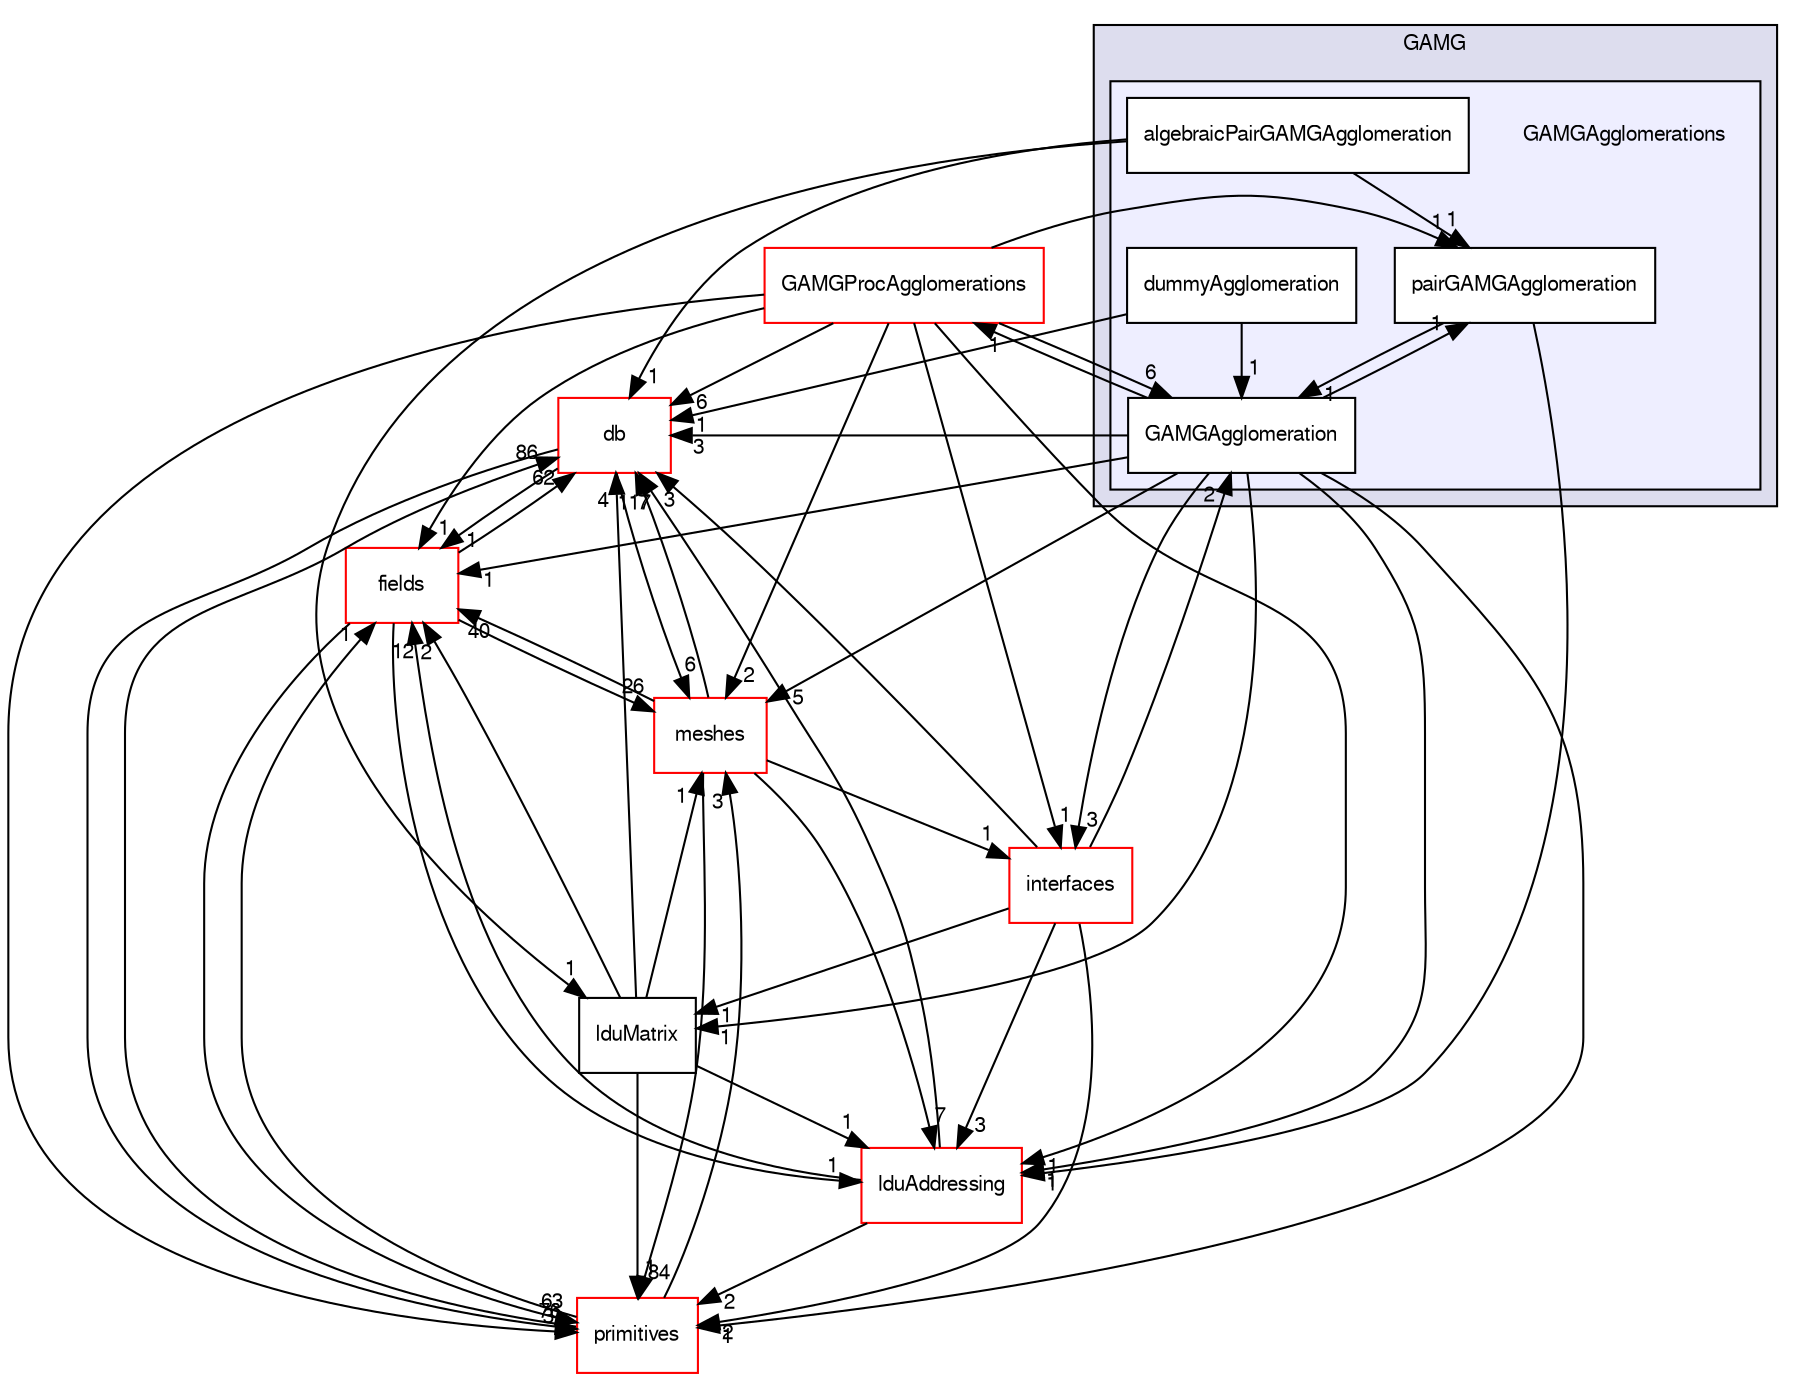 digraph "src/OpenFOAM/matrices/lduMatrix/solvers/GAMG/GAMGAgglomerations" {
  bgcolor=transparent;
  compound=true
  node [ fontsize="10", fontname="FreeSans"];
  edge [ labelfontsize="10", labelfontname="FreeSans"];
  subgraph clusterdir_fd9be80e4ce10132ec26d36b30f21b7d {
    graph [ bgcolor="#ddddee", pencolor="black", label="GAMG" fontname="FreeSans", fontsize="10", URL="dir_fd9be80e4ce10132ec26d36b30f21b7d.html"]
  subgraph clusterdir_a924fc5b9b02d4bfaf9b6fb6bcc671ab {
    graph [ bgcolor="#eeeeff", pencolor="black", label="" URL="dir_a924fc5b9b02d4bfaf9b6fb6bcc671ab.html"];
    dir_a924fc5b9b02d4bfaf9b6fb6bcc671ab [shape=plaintext label="GAMGAgglomerations"];
    dir_ce1fefca8d8766bf859c0f32ba3a3fb9 [shape=box label="algebraicPairGAMGAgglomeration" color="black" fillcolor="white" style="filled" URL="dir_ce1fefca8d8766bf859c0f32ba3a3fb9.html"];
    dir_b00d3d3a2d0bc95de7a9a4e141c8985f [shape=box label="dummyAgglomeration" color="black" fillcolor="white" style="filled" URL="dir_b00d3d3a2d0bc95de7a9a4e141c8985f.html"];
    dir_b5599fb2c4dec7f26687217d7b2b7eda [shape=box label="GAMGAgglomeration" color="black" fillcolor="white" style="filled" URL="dir_b5599fb2c4dec7f26687217d7b2b7eda.html"];
    dir_8b3998cc144f2a2919dd0749e30e9bc3 [shape=box label="pairGAMGAgglomeration" color="black" fillcolor="white" style="filled" URL="dir_8b3998cc144f2a2919dd0749e30e9bc3.html"];
  }
  }
  dir_962442b8f989d5529fab5e0f0e4ffb74 [shape=box label="fields" color="red" URL="dir_962442b8f989d5529fab5e0f0e4ffb74.html"];
  dir_aa2423979fb45fc41c393a5db370ab21 [shape=box label="meshes" color="red" URL="dir_aa2423979fb45fc41c393a5db370ab21.html"];
  dir_354e0e3f4a321ccc8878de612aa38840 [shape=box label="interfaces" color="red" URL="dir_354e0e3f4a321ccc8878de612aa38840.html"];
  dir_63c634f7a7cfd679ac26c67fb30fc32f [shape=box label="db" color="red" URL="dir_63c634f7a7cfd679ac26c67fb30fc32f.html"];
  dir_12547202c65033a69d4e18947f2fbe2a [shape=box label="lduAddressing" color="red" URL="dir_12547202c65033a69d4e18947f2fbe2a.html"];
  dir_e29b5ea92f1450a27f449a4b2bdeb476 [shape=box label="GAMGProcAgglomerations" color="red" URL="dir_e29b5ea92f1450a27f449a4b2bdeb476.html"];
  dir_3e50f45338116b169052b428016851aa [shape=box label="primitives" color="red" URL="dir_3e50f45338116b169052b428016851aa.html"];
  dir_1ce70feb2b06c30ebd4091245573b99e [shape=box label="lduMatrix" URL="dir_1ce70feb2b06c30ebd4091245573b99e.html"];
  dir_8b3998cc144f2a2919dd0749e30e9bc3->dir_b5599fb2c4dec7f26687217d7b2b7eda [headlabel="1", labeldistance=1.5 headhref="dir_002018_002017.html"];
  dir_8b3998cc144f2a2919dd0749e30e9bc3->dir_12547202c65033a69d4e18947f2fbe2a [headlabel="1", labeldistance=1.5 headhref="dir_002018_001975.html"];
  dir_962442b8f989d5529fab5e0f0e4ffb74->dir_aa2423979fb45fc41c393a5db370ab21 [headlabel="26", labeldistance=1.5 headhref="dir_001856_002059.html"];
  dir_962442b8f989d5529fab5e0f0e4ffb74->dir_63c634f7a7cfd679ac26c67fb30fc32f [headlabel="62", labeldistance=1.5 headhref="dir_001856_001787.html"];
  dir_962442b8f989d5529fab5e0f0e4ffb74->dir_12547202c65033a69d4e18947f2fbe2a [headlabel="1", labeldistance=1.5 headhref="dir_001856_001975.html"];
  dir_962442b8f989d5529fab5e0f0e4ffb74->dir_3e50f45338116b169052b428016851aa [headlabel="63", labeldistance=1.5 headhref="dir_001856_002157.html"];
  dir_b00d3d3a2d0bc95de7a9a4e141c8985f->dir_b5599fb2c4dec7f26687217d7b2b7eda [headlabel="1", labeldistance=1.5 headhref="dir_002016_002017.html"];
  dir_b00d3d3a2d0bc95de7a9a4e141c8985f->dir_63c634f7a7cfd679ac26c67fb30fc32f [headlabel="1", labeldistance=1.5 headhref="dir_002016_001787.html"];
  dir_ce1fefca8d8766bf859c0f32ba3a3fb9->dir_8b3998cc144f2a2919dd0749e30e9bc3 [headlabel="1", labeldistance=1.5 headhref="dir_002015_002018.html"];
  dir_ce1fefca8d8766bf859c0f32ba3a3fb9->dir_63c634f7a7cfd679ac26c67fb30fc32f [headlabel="1", labeldistance=1.5 headhref="dir_002015_001787.html"];
  dir_ce1fefca8d8766bf859c0f32ba3a3fb9->dir_1ce70feb2b06c30ebd4091245573b99e [headlabel="1", labeldistance=1.5 headhref="dir_002015_001985.html"];
  dir_aa2423979fb45fc41c393a5db370ab21->dir_962442b8f989d5529fab5e0f0e4ffb74 [headlabel="40", labeldistance=1.5 headhref="dir_002059_001856.html"];
  dir_aa2423979fb45fc41c393a5db370ab21->dir_354e0e3f4a321ccc8878de612aa38840 [headlabel="1", labeldistance=1.5 headhref="dir_002059_002031.html"];
  dir_aa2423979fb45fc41c393a5db370ab21->dir_63c634f7a7cfd679ac26c67fb30fc32f [headlabel="117", labeldistance=1.5 headhref="dir_002059_001787.html"];
  dir_aa2423979fb45fc41c393a5db370ab21->dir_12547202c65033a69d4e18947f2fbe2a [headlabel="7", labeldistance=1.5 headhref="dir_002059_001975.html"];
  dir_aa2423979fb45fc41c393a5db370ab21->dir_3e50f45338116b169052b428016851aa [headlabel="84", labeldistance=1.5 headhref="dir_002059_002157.html"];
  dir_b5599fb2c4dec7f26687217d7b2b7eda->dir_8b3998cc144f2a2919dd0749e30e9bc3 [headlabel="1", labeldistance=1.5 headhref="dir_002017_002018.html"];
  dir_b5599fb2c4dec7f26687217d7b2b7eda->dir_962442b8f989d5529fab5e0f0e4ffb74 [headlabel="1", labeldistance=1.5 headhref="dir_002017_001856.html"];
  dir_b5599fb2c4dec7f26687217d7b2b7eda->dir_aa2423979fb45fc41c393a5db370ab21 [headlabel="5", labeldistance=1.5 headhref="dir_002017_002059.html"];
  dir_b5599fb2c4dec7f26687217d7b2b7eda->dir_354e0e3f4a321ccc8878de612aa38840 [headlabel="3", labeldistance=1.5 headhref="dir_002017_002031.html"];
  dir_b5599fb2c4dec7f26687217d7b2b7eda->dir_63c634f7a7cfd679ac26c67fb30fc32f [headlabel="3", labeldistance=1.5 headhref="dir_002017_001787.html"];
  dir_b5599fb2c4dec7f26687217d7b2b7eda->dir_12547202c65033a69d4e18947f2fbe2a [headlabel="1", labeldistance=1.5 headhref="dir_002017_001975.html"];
  dir_b5599fb2c4dec7f26687217d7b2b7eda->dir_e29b5ea92f1450a27f449a4b2bdeb476 [headlabel="1", labeldistance=1.5 headhref="dir_002017_002019.html"];
  dir_b5599fb2c4dec7f26687217d7b2b7eda->dir_3e50f45338116b169052b428016851aa [headlabel="1", labeldistance=1.5 headhref="dir_002017_002157.html"];
  dir_b5599fb2c4dec7f26687217d7b2b7eda->dir_1ce70feb2b06c30ebd4091245573b99e [headlabel="1", labeldistance=1.5 headhref="dir_002017_001985.html"];
  dir_354e0e3f4a321ccc8878de612aa38840->dir_b5599fb2c4dec7f26687217d7b2b7eda [headlabel="2", labeldistance=1.5 headhref="dir_002031_002017.html"];
  dir_354e0e3f4a321ccc8878de612aa38840->dir_63c634f7a7cfd679ac26c67fb30fc32f [headlabel="3", labeldistance=1.5 headhref="dir_002031_001787.html"];
  dir_354e0e3f4a321ccc8878de612aa38840->dir_12547202c65033a69d4e18947f2fbe2a [headlabel="3", labeldistance=1.5 headhref="dir_002031_001975.html"];
  dir_354e0e3f4a321ccc8878de612aa38840->dir_3e50f45338116b169052b428016851aa [headlabel="2", labeldistance=1.5 headhref="dir_002031_002157.html"];
  dir_354e0e3f4a321ccc8878de612aa38840->dir_1ce70feb2b06c30ebd4091245573b99e [headlabel="1", labeldistance=1.5 headhref="dir_002031_001985.html"];
  dir_63c634f7a7cfd679ac26c67fb30fc32f->dir_962442b8f989d5529fab5e0f0e4ffb74 [headlabel="1", labeldistance=1.5 headhref="dir_001787_001856.html"];
  dir_63c634f7a7cfd679ac26c67fb30fc32f->dir_aa2423979fb45fc41c393a5db370ab21 [headlabel="6", labeldistance=1.5 headhref="dir_001787_002059.html"];
  dir_63c634f7a7cfd679ac26c67fb30fc32f->dir_3e50f45338116b169052b428016851aa [headlabel="76", labeldistance=1.5 headhref="dir_001787_002157.html"];
  dir_12547202c65033a69d4e18947f2fbe2a->dir_962442b8f989d5529fab5e0f0e4ffb74 [headlabel="12", labeldistance=1.5 headhref="dir_001975_001856.html"];
  dir_12547202c65033a69d4e18947f2fbe2a->dir_63c634f7a7cfd679ac26c67fb30fc32f [headlabel="7", labeldistance=1.5 headhref="dir_001975_001787.html"];
  dir_12547202c65033a69d4e18947f2fbe2a->dir_3e50f45338116b169052b428016851aa [headlabel="2", labeldistance=1.5 headhref="dir_001975_002157.html"];
  dir_e29b5ea92f1450a27f449a4b2bdeb476->dir_8b3998cc144f2a2919dd0749e30e9bc3 [headlabel="1", labeldistance=1.5 headhref="dir_002019_002018.html"];
  dir_e29b5ea92f1450a27f449a4b2bdeb476->dir_962442b8f989d5529fab5e0f0e4ffb74 [headlabel="1", labeldistance=1.5 headhref="dir_002019_001856.html"];
  dir_e29b5ea92f1450a27f449a4b2bdeb476->dir_aa2423979fb45fc41c393a5db370ab21 [headlabel="2", labeldistance=1.5 headhref="dir_002019_002059.html"];
  dir_e29b5ea92f1450a27f449a4b2bdeb476->dir_b5599fb2c4dec7f26687217d7b2b7eda [headlabel="6", labeldistance=1.5 headhref="dir_002019_002017.html"];
  dir_e29b5ea92f1450a27f449a4b2bdeb476->dir_354e0e3f4a321ccc8878de612aa38840 [headlabel="1", labeldistance=1.5 headhref="dir_002019_002031.html"];
  dir_e29b5ea92f1450a27f449a4b2bdeb476->dir_63c634f7a7cfd679ac26c67fb30fc32f [headlabel="6", labeldistance=1.5 headhref="dir_002019_001787.html"];
  dir_e29b5ea92f1450a27f449a4b2bdeb476->dir_12547202c65033a69d4e18947f2fbe2a [headlabel="1", labeldistance=1.5 headhref="dir_002019_001975.html"];
  dir_e29b5ea92f1450a27f449a4b2bdeb476->dir_3e50f45338116b169052b428016851aa [headlabel="3", labeldistance=1.5 headhref="dir_002019_002157.html"];
  dir_3e50f45338116b169052b428016851aa->dir_962442b8f989d5529fab5e0f0e4ffb74 [headlabel="1", labeldistance=1.5 headhref="dir_002157_001856.html"];
  dir_3e50f45338116b169052b428016851aa->dir_aa2423979fb45fc41c393a5db370ab21 [headlabel="3", labeldistance=1.5 headhref="dir_002157_002059.html"];
  dir_3e50f45338116b169052b428016851aa->dir_63c634f7a7cfd679ac26c67fb30fc32f [headlabel="86", labeldistance=1.5 headhref="dir_002157_001787.html"];
  dir_1ce70feb2b06c30ebd4091245573b99e->dir_962442b8f989d5529fab5e0f0e4ffb74 [headlabel="2", labeldistance=1.5 headhref="dir_001985_001856.html"];
  dir_1ce70feb2b06c30ebd4091245573b99e->dir_aa2423979fb45fc41c393a5db370ab21 [headlabel="1", labeldistance=1.5 headhref="dir_001985_002059.html"];
  dir_1ce70feb2b06c30ebd4091245573b99e->dir_63c634f7a7cfd679ac26c67fb30fc32f [headlabel="4", labeldistance=1.5 headhref="dir_001985_001787.html"];
  dir_1ce70feb2b06c30ebd4091245573b99e->dir_12547202c65033a69d4e18947f2fbe2a [headlabel="1", labeldistance=1.5 headhref="dir_001985_001975.html"];
  dir_1ce70feb2b06c30ebd4091245573b99e->dir_3e50f45338116b169052b428016851aa [headlabel="1", labeldistance=1.5 headhref="dir_001985_002157.html"];
}
